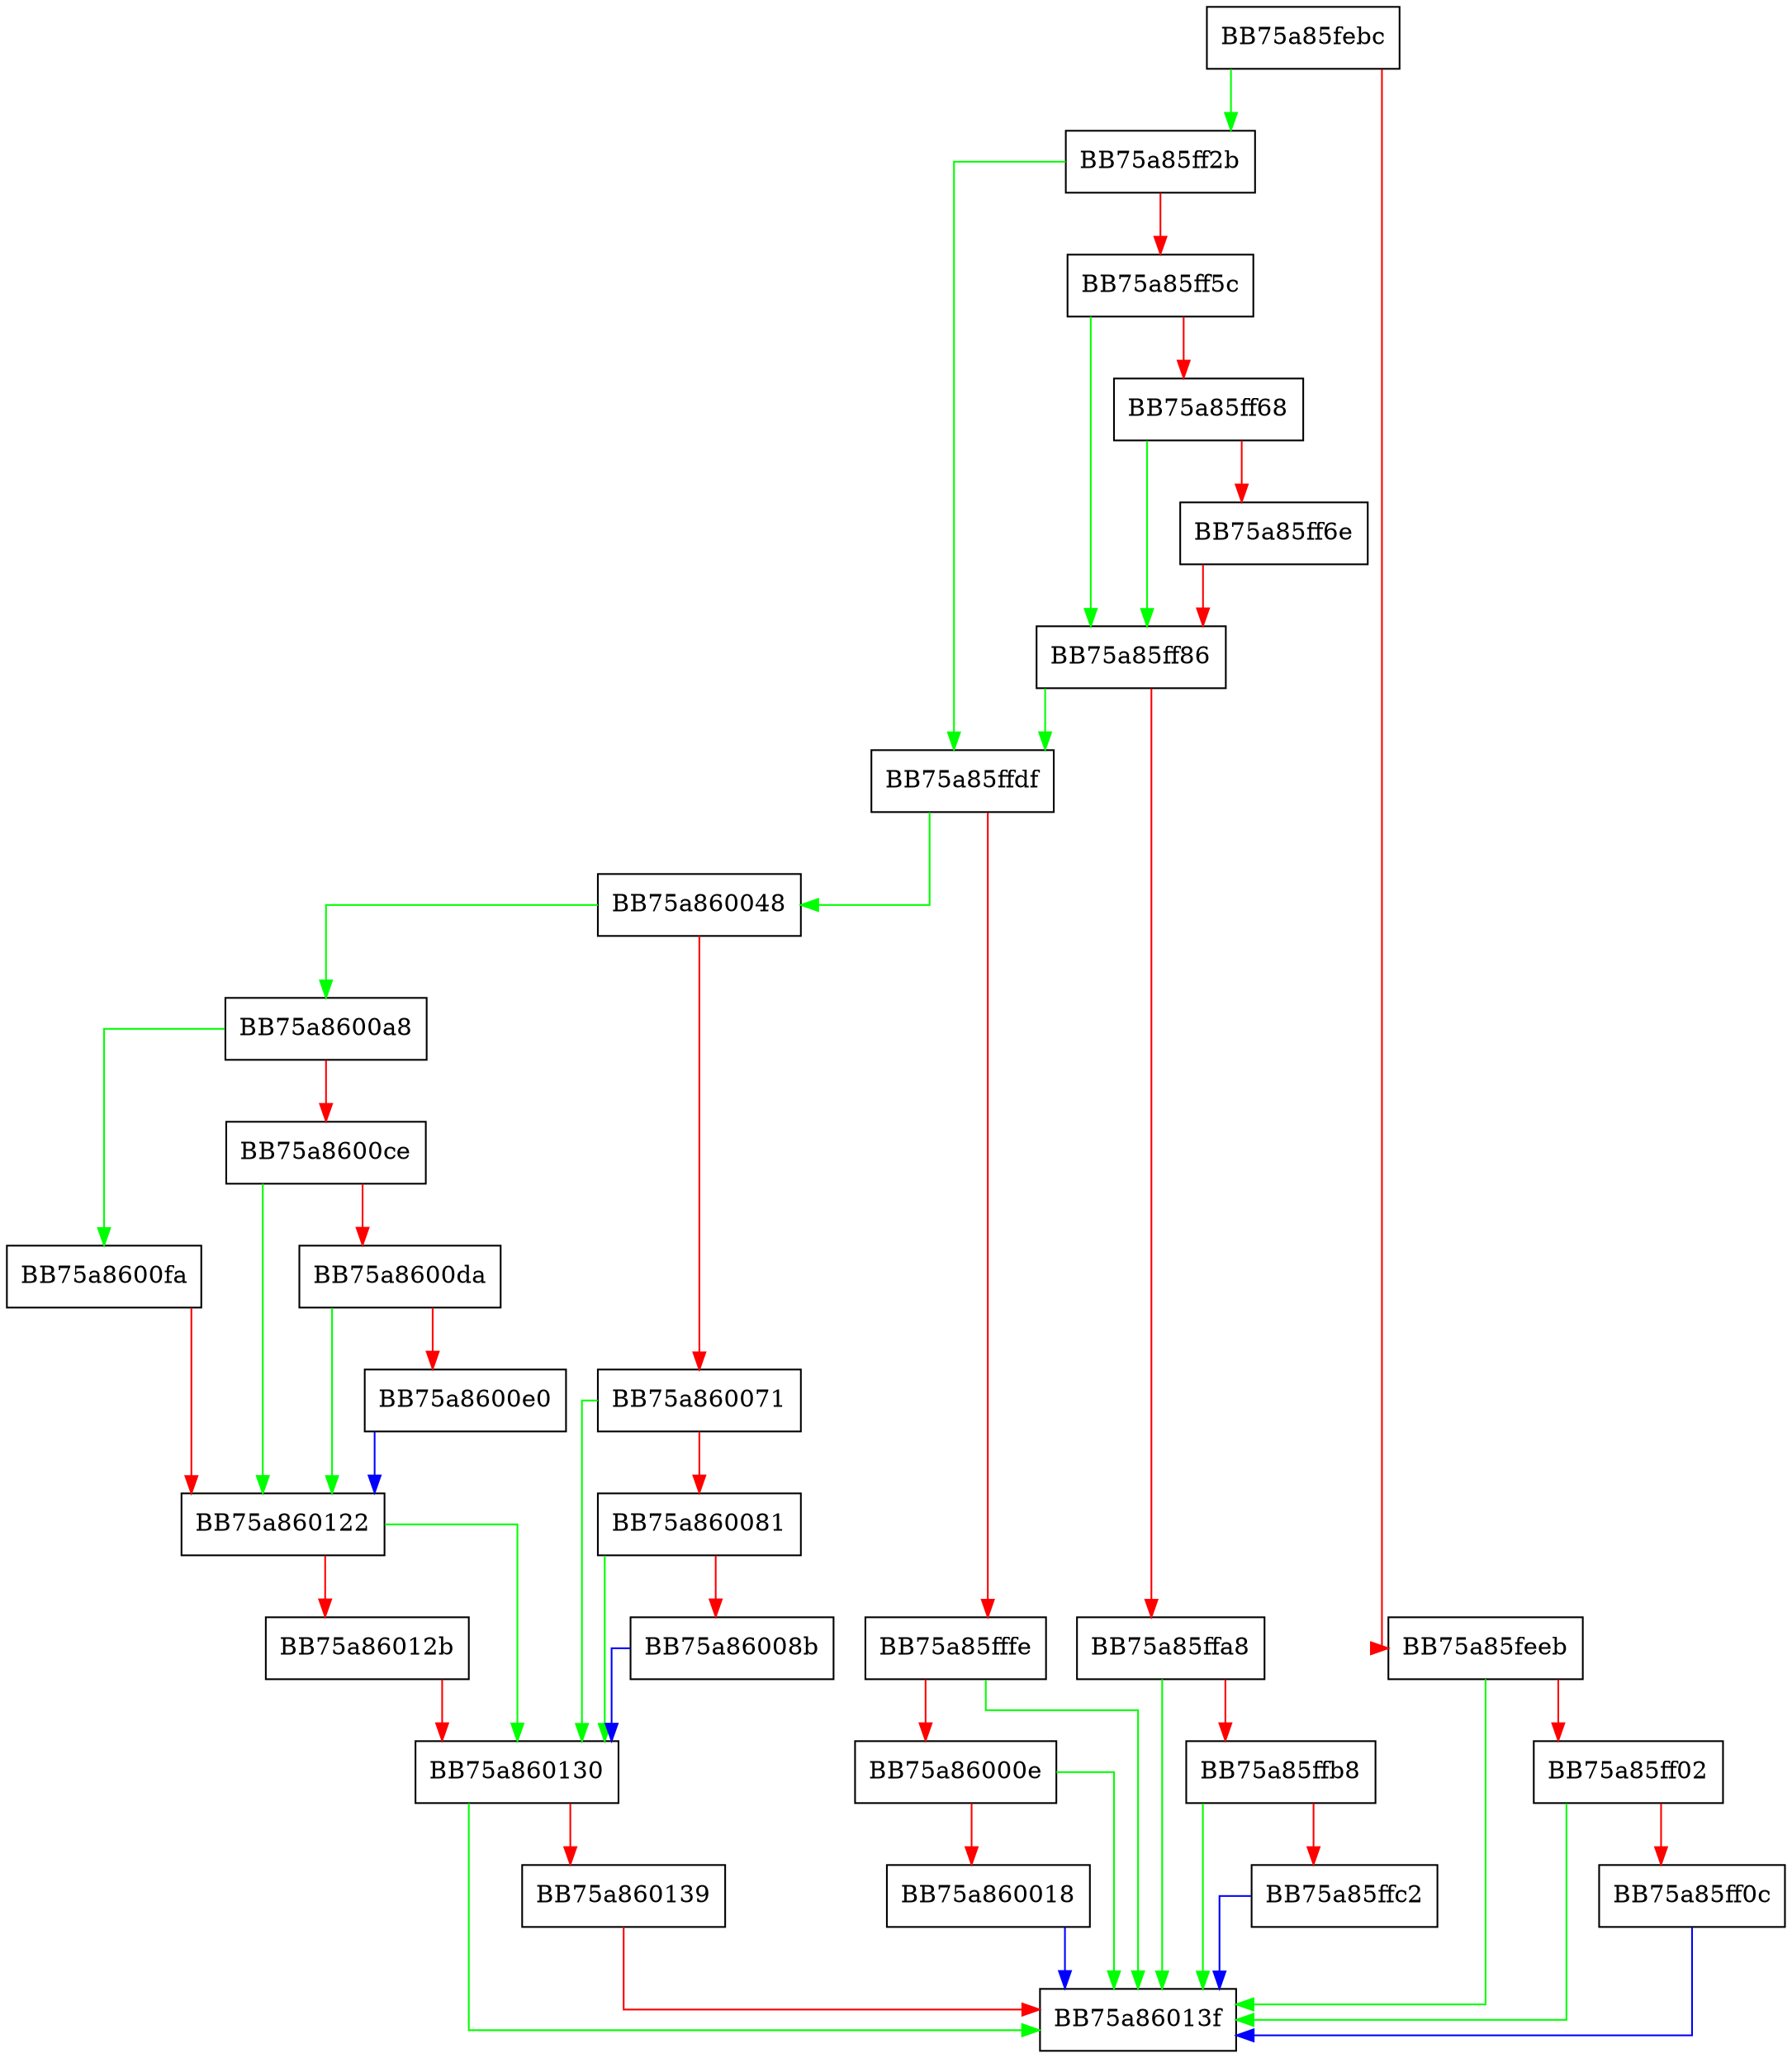 digraph ProcessScheduledTaskEvent {
  node [shape="box"];
  graph [splines=ortho];
  BB75a85febc -> BB75a85ff2b [color="green"];
  BB75a85febc -> BB75a85feeb [color="red"];
  BB75a85feeb -> BB75a86013f [color="green"];
  BB75a85feeb -> BB75a85ff02 [color="red"];
  BB75a85ff02 -> BB75a86013f [color="green"];
  BB75a85ff02 -> BB75a85ff0c [color="red"];
  BB75a85ff0c -> BB75a86013f [color="blue"];
  BB75a85ff2b -> BB75a85ffdf [color="green"];
  BB75a85ff2b -> BB75a85ff5c [color="red"];
  BB75a85ff5c -> BB75a85ff86 [color="green"];
  BB75a85ff5c -> BB75a85ff68 [color="red"];
  BB75a85ff68 -> BB75a85ff86 [color="green"];
  BB75a85ff68 -> BB75a85ff6e [color="red"];
  BB75a85ff6e -> BB75a85ff86 [color="red"];
  BB75a85ff86 -> BB75a85ffdf [color="green"];
  BB75a85ff86 -> BB75a85ffa8 [color="red"];
  BB75a85ffa8 -> BB75a86013f [color="green"];
  BB75a85ffa8 -> BB75a85ffb8 [color="red"];
  BB75a85ffb8 -> BB75a86013f [color="green"];
  BB75a85ffb8 -> BB75a85ffc2 [color="red"];
  BB75a85ffc2 -> BB75a86013f [color="blue"];
  BB75a85ffdf -> BB75a860048 [color="green"];
  BB75a85ffdf -> BB75a85fffe [color="red"];
  BB75a85fffe -> BB75a86013f [color="green"];
  BB75a85fffe -> BB75a86000e [color="red"];
  BB75a86000e -> BB75a86013f [color="green"];
  BB75a86000e -> BB75a860018 [color="red"];
  BB75a860018 -> BB75a86013f [color="blue"];
  BB75a860048 -> BB75a8600a8 [color="green"];
  BB75a860048 -> BB75a860071 [color="red"];
  BB75a860071 -> BB75a860130 [color="green"];
  BB75a860071 -> BB75a860081 [color="red"];
  BB75a860081 -> BB75a860130 [color="green"];
  BB75a860081 -> BB75a86008b [color="red"];
  BB75a86008b -> BB75a860130 [color="blue"];
  BB75a8600a8 -> BB75a8600fa [color="green"];
  BB75a8600a8 -> BB75a8600ce [color="red"];
  BB75a8600ce -> BB75a860122 [color="green"];
  BB75a8600ce -> BB75a8600da [color="red"];
  BB75a8600da -> BB75a860122 [color="green"];
  BB75a8600da -> BB75a8600e0 [color="red"];
  BB75a8600e0 -> BB75a860122 [color="blue"];
  BB75a8600fa -> BB75a860122 [color="red"];
  BB75a860122 -> BB75a860130 [color="green"];
  BB75a860122 -> BB75a86012b [color="red"];
  BB75a86012b -> BB75a860130 [color="red"];
  BB75a860130 -> BB75a86013f [color="green"];
  BB75a860130 -> BB75a860139 [color="red"];
  BB75a860139 -> BB75a86013f [color="red"];
}